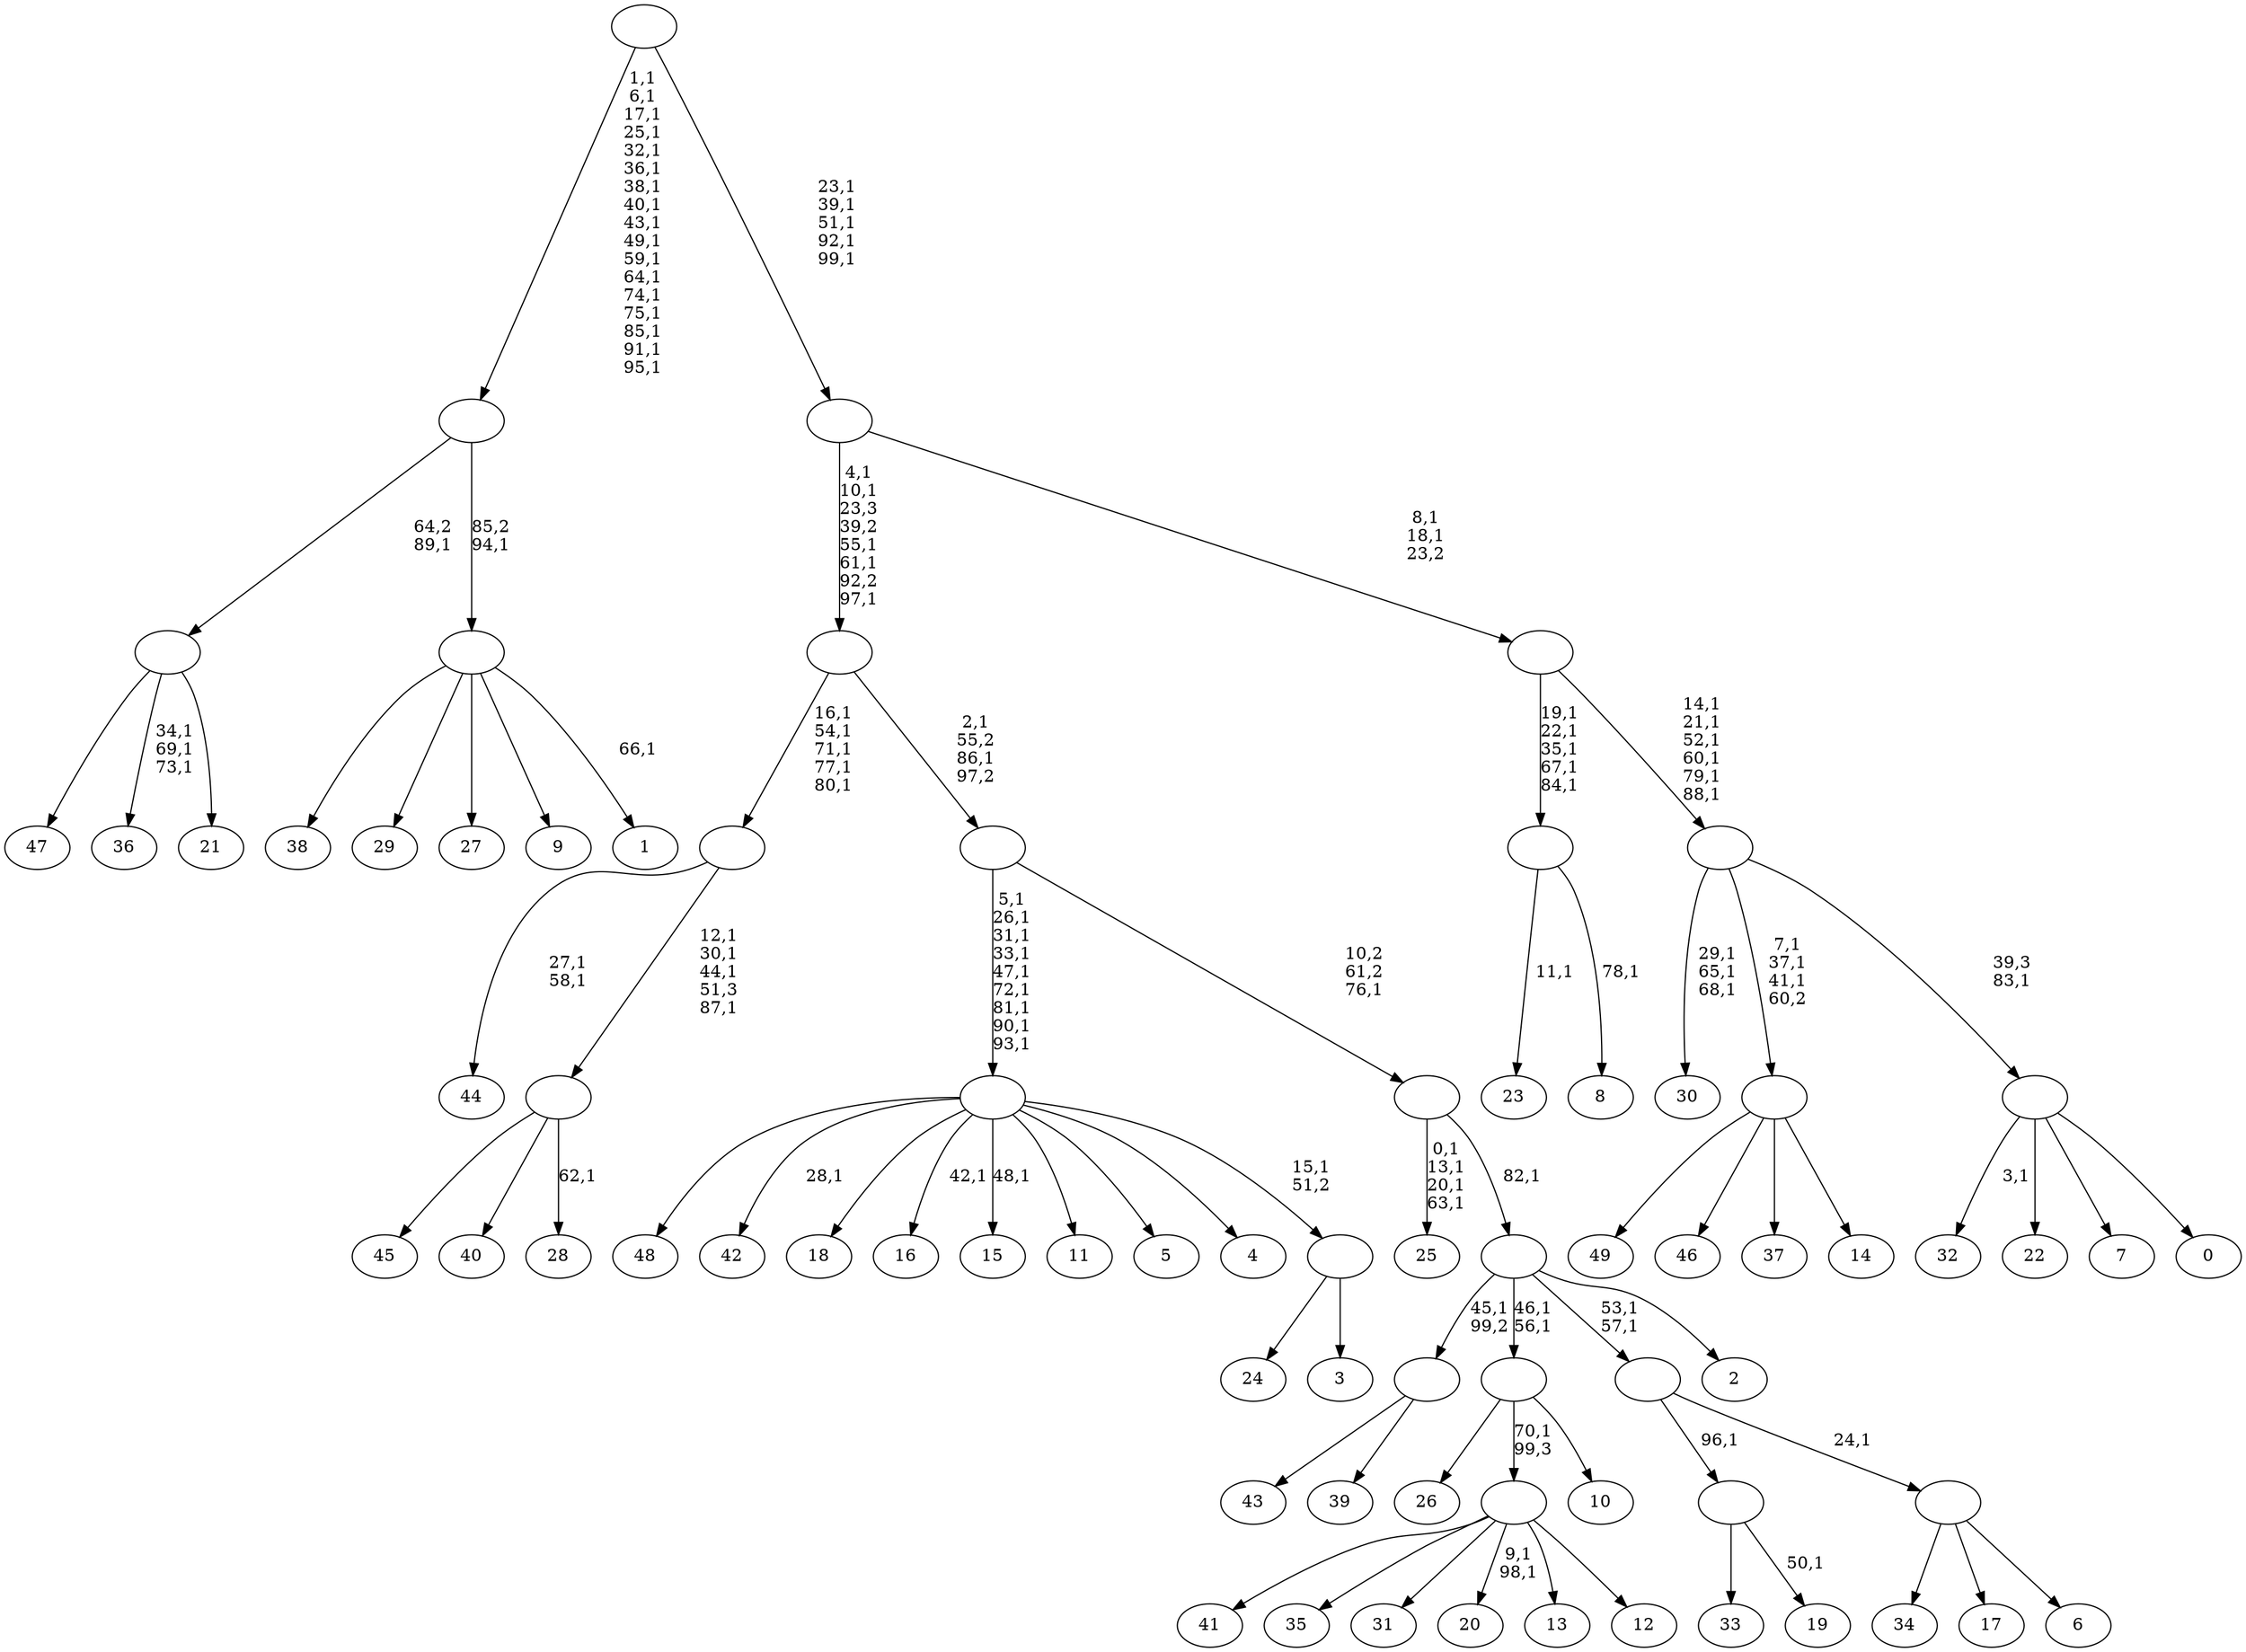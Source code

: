 digraph T {
	150 [label="49"]
	149 [label="48"]
	148 [label="47"]
	147 [label="46"]
	146 [label="45"]
	145 [label="44"]
	142 [label="43"]
	141 [label="42"]
	139 [label="41"]
	138 [label="40"]
	137 [label="39"]
	136 [label=""]
	135 [label="38"]
	134 [label="37"]
	133 [label="36"]
	129 [label="35"]
	128 [label="34"]
	127 [label="33"]
	126 [label="32"]
	124 [label="31"]
	123 [label="30"]
	119 [label="29"]
	118 [label="28"]
	116 [label=""]
	112 [label=""]
	107 [label="27"]
	106 [label="26"]
	105 [label="25"]
	100 [label="24"]
	99 [label="23"]
	97 [label="22"]
	96 [label="21"]
	95 [label=""]
	94 [label="20"]
	91 [label="19"]
	89 [label=""]
	88 [label="18"]
	87 [label="17"]
	86 [label="16"]
	84 [label="15"]
	82 [label="14"]
	81 [label=""]
	78 [label="13"]
	77 [label="12"]
	76 [label=""]
	75 [label="11"]
	74 [label="10"]
	73 [label=""]
	71 [label="9"]
	70 [label="8"]
	68 [label=""]
	63 [label="7"]
	62 [label="6"]
	61 [label=""]
	60 [label=""]
	58 [label="5"]
	57 [label="4"]
	56 [label="3"]
	55 [label=""]
	54 [label=""]
	45 [label="2"]
	44 [label=""]
	43 [label=""]
	42 [label=""]
	40 [label=""]
	35 [label="1"]
	33 [label=""]
	32 [label=""]
	15 [label="0"]
	14 [label=""]
	13 [label=""]
	7 [label=""]
	5 [label=""]
	0 [label=""]
	136 -> 142 [label=""]
	136 -> 137 [label=""]
	116 -> 118 [label="62,1"]
	116 -> 146 [label=""]
	116 -> 138 [label=""]
	112 -> 116 [label="12,1\n30,1\n44,1\n51,3\n87,1"]
	112 -> 145 [label="27,1\n58,1"]
	95 -> 133 [label="34,1\n69,1\n73,1"]
	95 -> 148 [label=""]
	95 -> 96 [label=""]
	89 -> 91 [label="50,1"]
	89 -> 127 [label=""]
	81 -> 150 [label=""]
	81 -> 147 [label=""]
	81 -> 134 [label=""]
	81 -> 82 [label=""]
	76 -> 94 [label="9,1\n98,1"]
	76 -> 139 [label=""]
	76 -> 129 [label=""]
	76 -> 124 [label=""]
	76 -> 78 [label=""]
	76 -> 77 [label=""]
	73 -> 106 [label=""]
	73 -> 76 [label="70,1\n99,3"]
	73 -> 74 [label=""]
	68 -> 70 [label="78,1"]
	68 -> 99 [label="11,1"]
	61 -> 128 [label=""]
	61 -> 87 [label=""]
	61 -> 62 [label=""]
	60 -> 89 [label="96,1"]
	60 -> 61 [label="24,1"]
	55 -> 100 [label=""]
	55 -> 56 [label=""]
	54 -> 84 [label="48,1"]
	54 -> 86 [label="42,1"]
	54 -> 141 [label="28,1"]
	54 -> 149 [label=""]
	54 -> 88 [label=""]
	54 -> 75 [label=""]
	54 -> 58 [label=""]
	54 -> 57 [label=""]
	54 -> 55 [label="15,1\n51,2"]
	44 -> 60 [label="53,1\n57,1"]
	44 -> 73 [label="46,1\n56,1"]
	44 -> 136 [label="45,1\n99,2"]
	44 -> 45 [label=""]
	43 -> 105 [label="0,1\n13,1\n20,1\n63,1"]
	43 -> 44 [label="82,1"]
	42 -> 54 [label="5,1\n26,1\n31,1\n33,1\n47,1\n72,1\n81,1\n90,1\n93,1"]
	42 -> 43 [label="10,2\n61,2\n76,1"]
	40 -> 42 [label="2,1\n55,2\n86,1\n97,2"]
	40 -> 112 [label="16,1\n54,1\n71,1\n77,1\n80,1"]
	33 -> 35 [label="66,1"]
	33 -> 135 [label=""]
	33 -> 119 [label=""]
	33 -> 107 [label=""]
	33 -> 71 [label=""]
	32 -> 95 [label="64,2\n89,1"]
	32 -> 33 [label="85,2\n94,1"]
	14 -> 126 [label="3,1"]
	14 -> 97 [label=""]
	14 -> 63 [label=""]
	14 -> 15 [label=""]
	13 -> 81 [label="7,1\n37,1\n41,1\n60,2"]
	13 -> 123 [label="29,1\n65,1\n68,1"]
	13 -> 14 [label="39,3\n83,1"]
	7 -> 13 [label="14,1\n21,1\n52,1\n60,1\n79,1\n88,1"]
	7 -> 68 [label="19,1\n22,1\n35,1\n67,1\n84,1"]
	5 -> 7 [label="8,1\n18,1\n23,2"]
	5 -> 40 [label="4,1\n10,1\n23,3\n39,2\n55,1\n61,1\n92,2\n97,1"]
	0 -> 5 [label="23,1\n39,1\n51,1\n92,1\n99,1"]
	0 -> 32 [label="1,1\n6,1\n17,1\n25,1\n32,1\n36,1\n38,1\n40,1\n43,1\n49,1\n59,1\n64,1\n74,1\n75,1\n85,1\n91,1\n95,1"]
}
